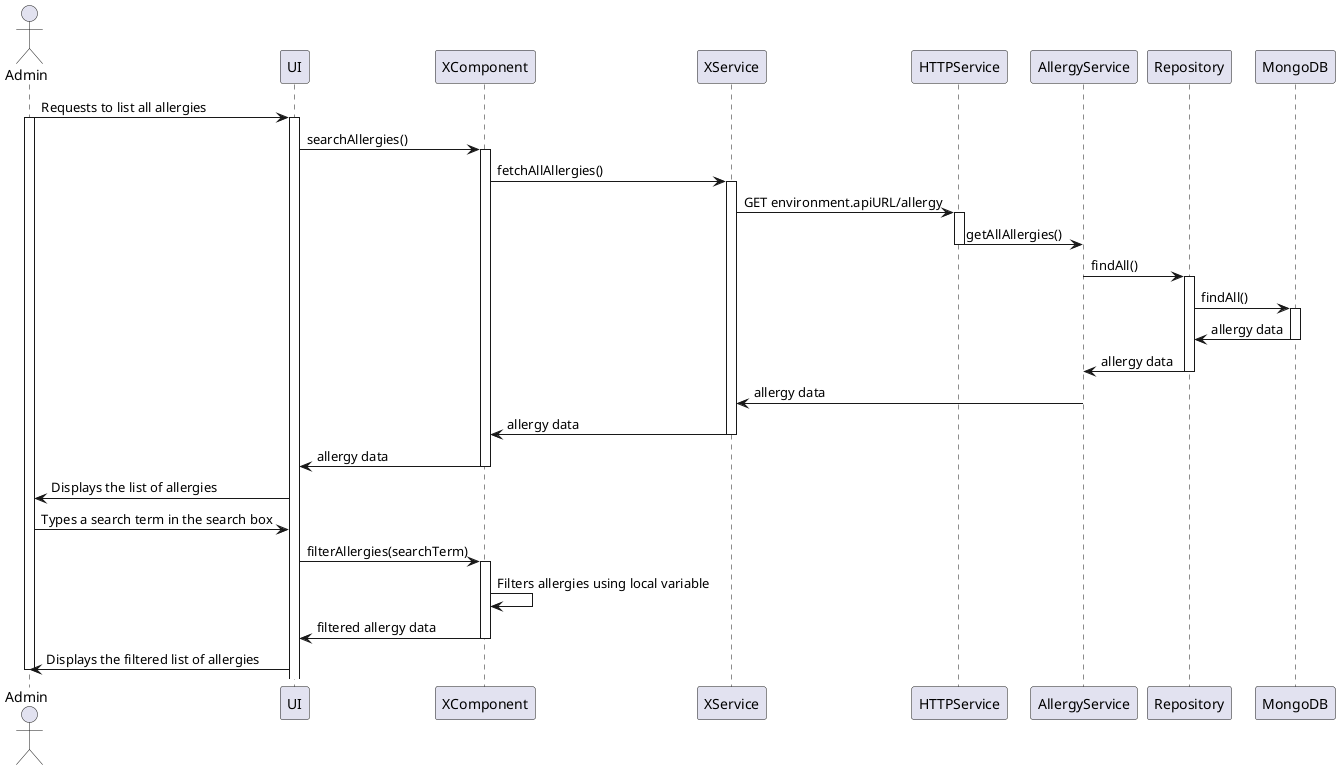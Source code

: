 @startuml
'https://plantuml.com/sequence-diagram

actor "Admin" as adm
participant UI as ui
participant XComponent as comp
participant XService as ser
participant "HTTPService" as http

adm -> ui : Requests to list all allergies
activate adm
activate ui

ui -> comp : searchAllergies()
activate comp

comp -> ser : fetchAllAllergies()
activate ser

ser -> http : GET environment.apiURL/allergy
activate http

http -> AllergyService : getAllAllergies()
deactivate http

AllergyService -> Repository : findAll()
activate Repository

Repository -> MongoDB : findAll()
activate MongoDB

MongoDB -> Repository : allergy data
deactivate MongoDB

Repository -> AllergyService : allergy data
deactivate Repository
AllergyService -> ser : allergy data
deactivate AllergyService

deactivate http
ser -> comp : allergy data
deactivate ser
comp -> ui : allergy data

deactivate comp
ui -> adm : Displays the list of allergies

adm -> ui : Types a search term in the search box
ui -> comp : filterAllergies(searchTerm)
activate comp

comp -> comp : Filters allergies using local variable
comp -> ui : filtered allergy data

deactivate comp
ui -> adm : Displays the filtered list of allergies
deactivate adm

@enduml